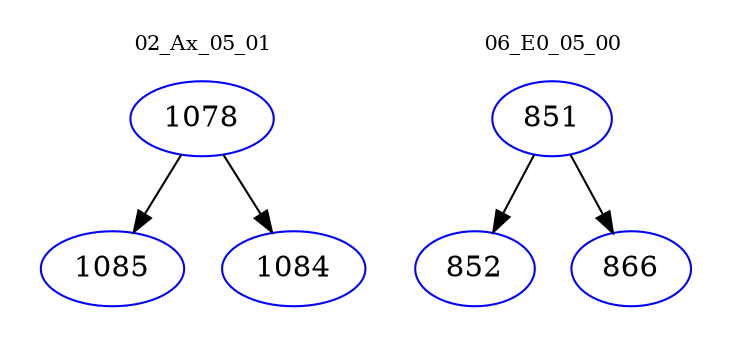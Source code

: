 digraph{
subgraph cluster_0 {
color = white
label = "02_Ax_05_01";
fontsize=10;
T0_1078 [label="1078", color="blue"]
T0_1078 -> T0_1085 [color="black"]
T0_1085 [label="1085", color="blue"]
T0_1078 -> T0_1084 [color="black"]
T0_1084 [label="1084", color="blue"]
}
subgraph cluster_1 {
color = white
label = "06_E0_05_00";
fontsize=10;
T1_851 [label="851", color="blue"]
T1_851 -> T1_852 [color="black"]
T1_852 [label="852", color="blue"]
T1_851 -> T1_866 [color="black"]
T1_866 [label="866", color="blue"]
}
}
